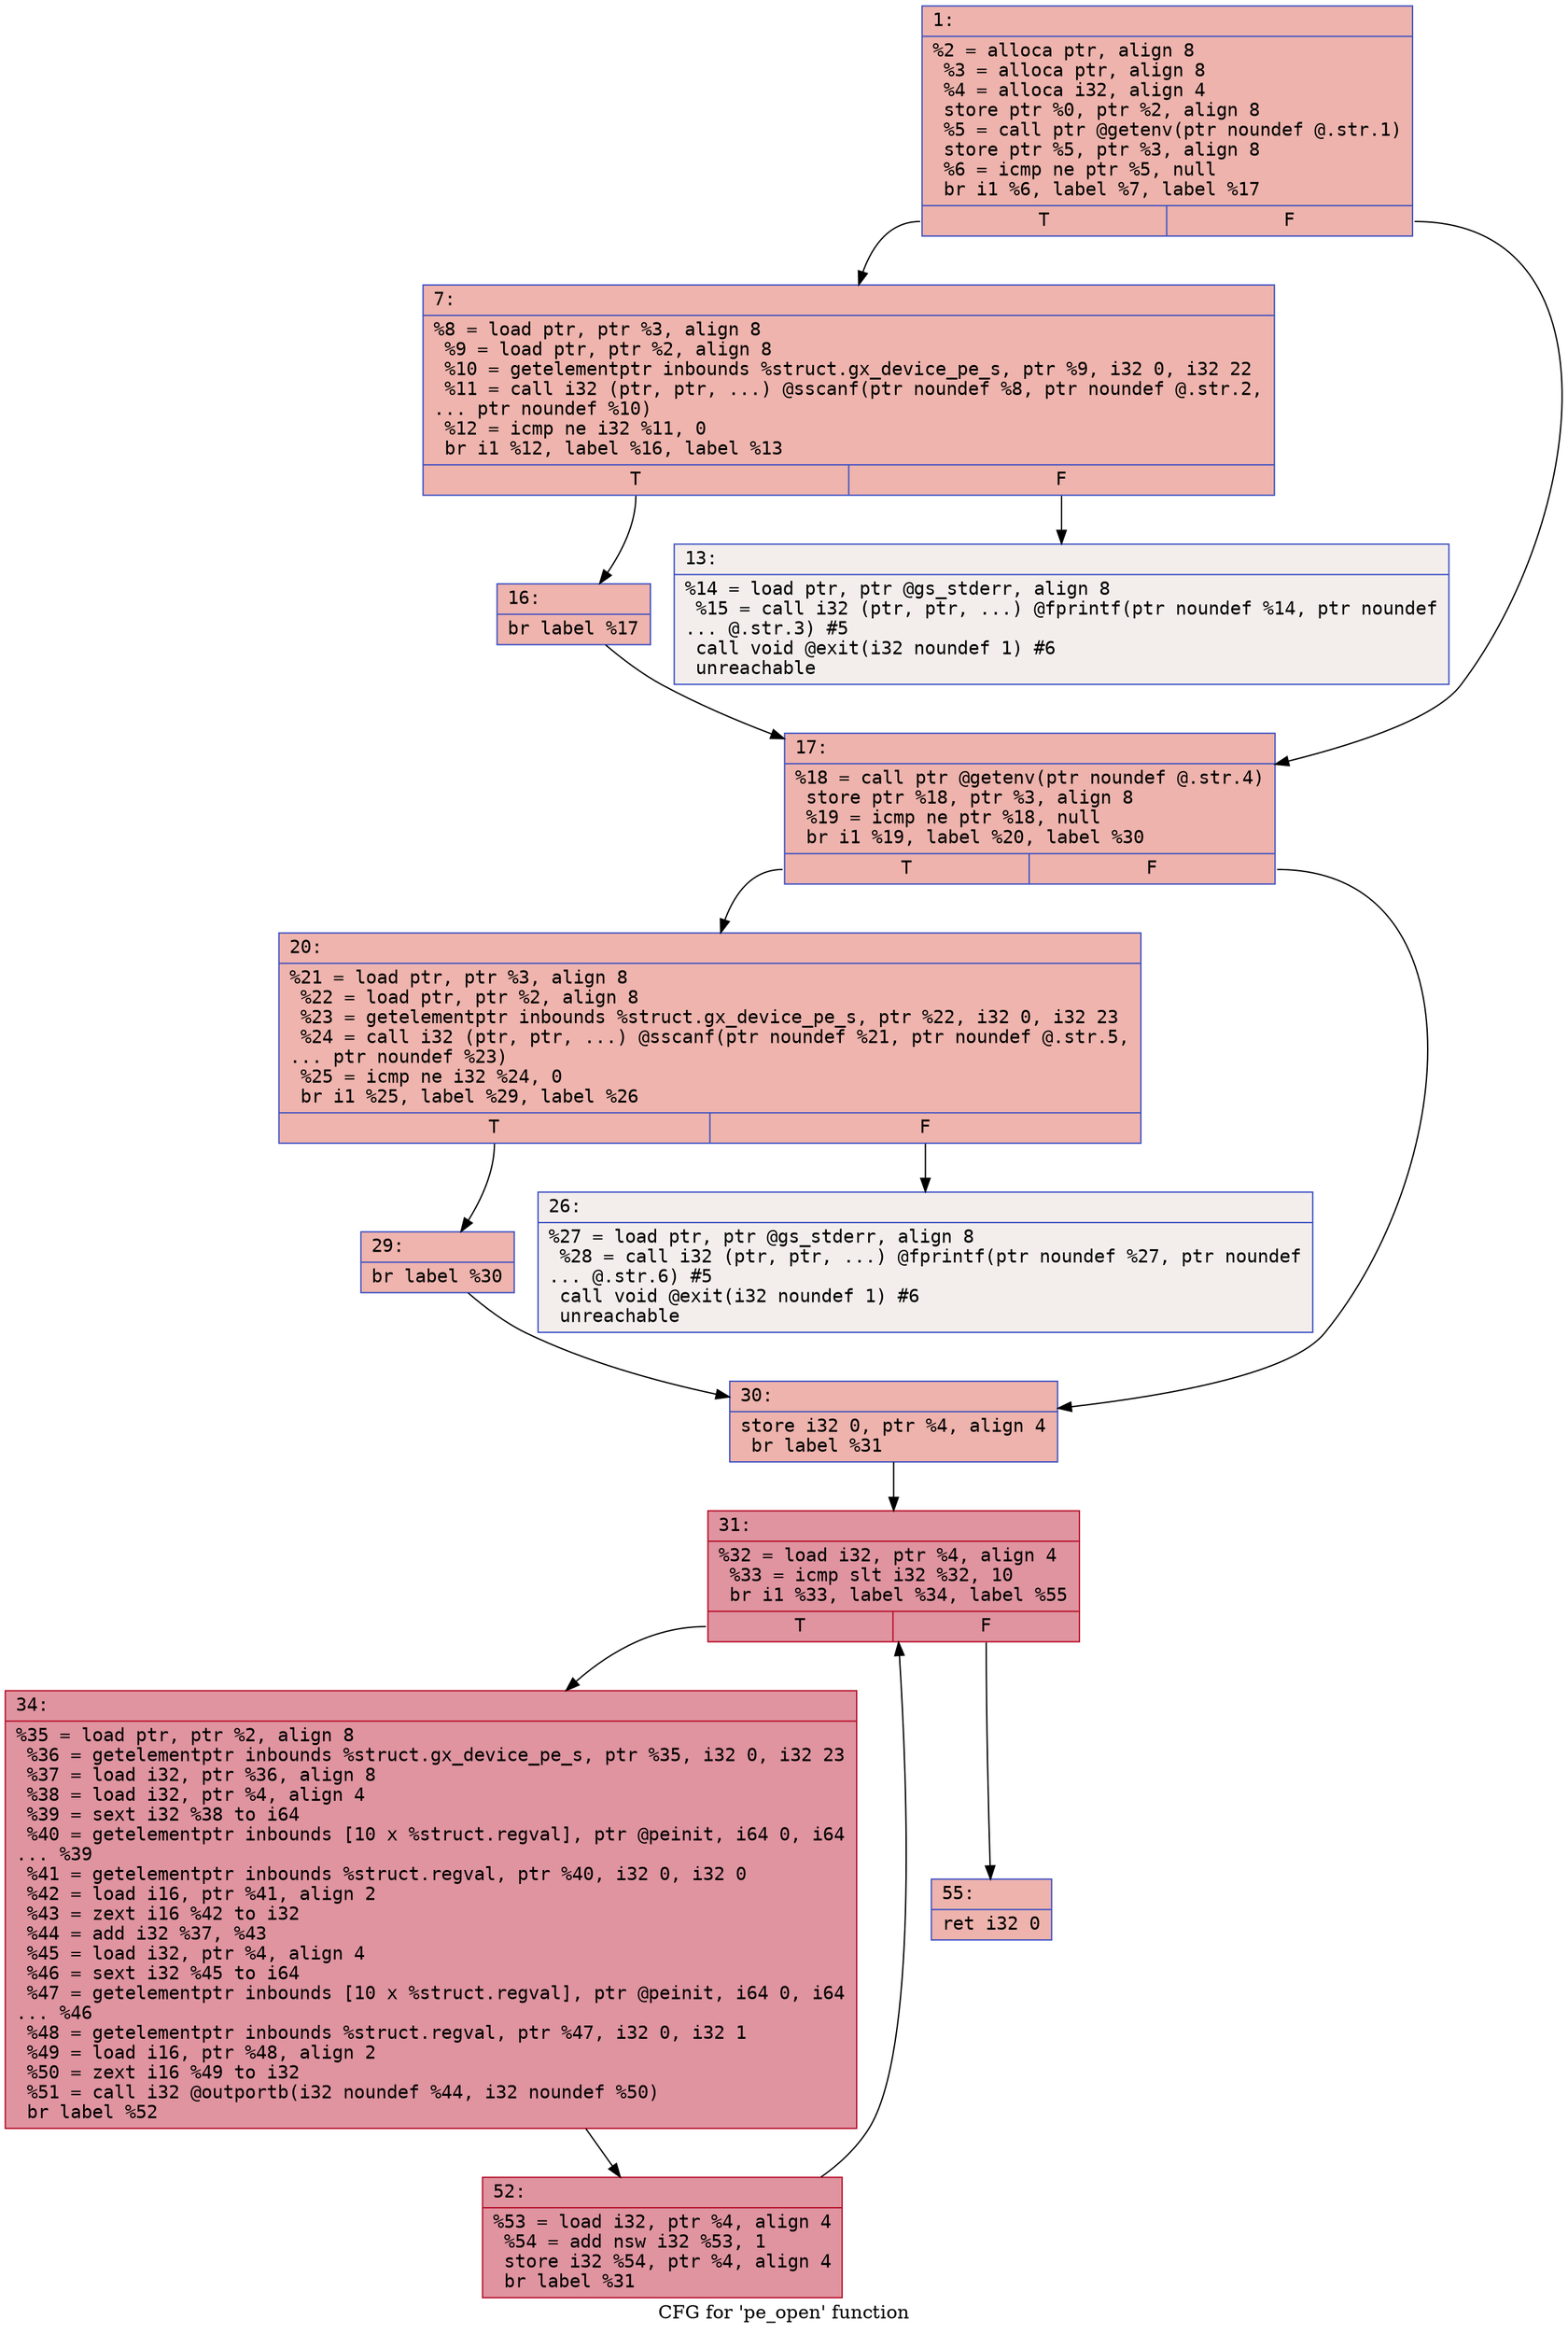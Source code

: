digraph "CFG for 'pe_open' function" {
	label="CFG for 'pe_open' function";

	Node0x600001286080 [shape=record,color="#3d50c3ff", style=filled, fillcolor="#d6524470" fontname="Courier",label="{1:\l|  %2 = alloca ptr, align 8\l  %3 = alloca ptr, align 8\l  %4 = alloca i32, align 4\l  store ptr %0, ptr %2, align 8\l  %5 = call ptr @getenv(ptr noundef @.str.1)\l  store ptr %5, ptr %3, align 8\l  %6 = icmp ne ptr %5, null\l  br i1 %6, label %7, label %17\l|{<s0>T|<s1>F}}"];
	Node0x600001286080:s0 -> Node0x6000012860d0[tooltip="1 -> 7\nProbability 62.50%" ];
	Node0x600001286080:s1 -> Node0x6000012861c0[tooltip="1 -> 17\nProbability 37.50%" ];
	Node0x6000012860d0 [shape=record,color="#3d50c3ff", style=filled, fillcolor="#d8564670" fontname="Courier",label="{7:\l|  %8 = load ptr, ptr %3, align 8\l  %9 = load ptr, ptr %2, align 8\l  %10 = getelementptr inbounds %struct.gx_device_pe_s, ptr %9, i32 0, i32 22\l  %11 = call i32 (ptr, ptr, ...) @sscanf(ptr noundef %8, ptr noundef @.str.2,\l... ptr noundef %10)\l  %12 = icmp ne i32 %11, 0\l  br i1 %12, label %16, label %13\l|{<s0>T|<s1>F}}"];
	Node0x6000012860d0:s0 -> Node0x600001286170[tooltip="7 -> 16\nProbability 100.00%" ];
	Node0x6000012860d0:s1 -> Node0x600001286120[tooltip="7 -> 13\nProbability 0.00%" ];
	Node0x600001286120 [shape=record,color="#3d50c3ff", style=filled, fillcolor="#e3d9d370" fontname="Courier",label="{13:\l|  %14 = load ptr, ptr @gs_stderr, align 8\l  %15 = call i32 (ptr, ptr, ...) @fprintf(ptr noundef %14, ptr noundef\l... @.str.3) #5\l  call void @exit(i32 noundef 1) #6\l  unreachable\l}"];
	Node0x600001286170 [shape=record,color="#3d50c3ff", style=filled, fillcolor="#d8564670" fontname="Courier",label="{16:\l|  br label %17\l}"];
	Node0x600001286170 -> Node0x6000012861c0[tooltip="16 -> 17\nProbability 100.00%" ];
	Node0x6000012861c0 [shape=record,color="#3d50c3ff", style=filled, fillcolor="#d6524470" fontname="Courier",label="{17:\l|  %18 = call ptr @getenv(ptr noundef @.str.4)\l  store ptr %18, ptr %3, align 8\l  %19 = icmp ne ptr %18, null\l  br i1 %19, label %20, label %30\l|{<s0>T|<s1>F}}"];
	Node0x6000012861c0:s0 -> Node0x600001286210[tooltip="17 -> 20\nProbability 62.50%" ];
	Node0x6000012861c0:s1 -> Node0x600001286300[tooltip="17 -> 30\nProbability 37.50%" ];
	Node0x600001286210 [shape=record,color="#3d50c3ff", style=filled, fillcolor="#d8564670" fontname="Courier",label="{20:\l|  %21 = load ptr, ptr %3, align 8\l  %22 = load ptr, ptr %2, align 8\l  %23 = getelementptr inbounds %struct.gx_device_pe_s, ptr %22, i32 0, i32 23\l  %24 = call i32 (ptr, ptr, ...) @sscanf(ptr noundef %21, ptr noundef @.str.5,\l... ptr noundef %23)\l  %25 = icmp ne i32 %24, 0\l  br i1 %25, label %29, label %26\l|{<s0>T|<s1>F}}"];
	Node0x600001286210:s0 -> Node0x6000012862b0[tooltip="20 -> 29\nProbability 100.00%" ];
	Node0x600001286210:s1 -> Node0x600001286260[tooltip="20 -> 26\nProbability 0.00%" ];
	Node0x600001286260 [shape=record,color="#3d50c3ff", style=filled, fillcolor="#e3d9d370" fontname="Courier",label="{26:\l|  %27 = load ptr, ptr @gs_stderr, align 8\l  %28 = call i32 (ptr, ptr, ...) @fprintf(ptr noundef %27, ptr noundef\l... @.str.6) #5\l  call void @exit(i32 noundef 1) #6\l  unreachable\l}"];
	Node0x6000012862b0 [shape=record,color="#3d50c3ff", style=filled, fillcolor="#d8564670" fontname="Courier",label="{29:\l|  br label %30\l}"];
	Node0x6000012862b0 -> Node0x600001286300[tooltip="29 -> 30\nProbability 100.00%" ];
	Node0x600001286300 [shape=record,color="#3d50c3ff", style=filled, fillcolor="#d6524470" fontname="Courier",label="{30:\l|  store i32 0, ptr %4, align 4\l  br label %31\l}"];
	Node0x600001286300 -> Node0x600001286350[tooltip="30 -> 31\nProbability 100.00%" ];
	Node0x600001286350 [shape=record,color="#b70d28ff", style=filled, fillcolor="#b70d2870" fontname="Courier",label="{31:\l|  %32 = load i32, ptr %4, align 4\l  %33 = icmp slt i32 %32, 10\l  br i1 %33, label %34, label %55\l|{<s0>T|<s1>F}}"];
	Node0x600001286350:s0 -> Node0x6000012863a0[tooltip="31 -> 34\nProbability 96.88%" ];
	Node0x600001286350:s1 -> Node0x600001286440[tooltip="31 -> 55\nProbability 3.12%" ];
	Node0x6000012863a0 [shape=record,color="#b70d28ff", style=filled, fillcolor="#b70d2870" fontname="Courier",label="{34:\l|  %35 = load ptr, ptr %2, align 8\l  %36 = getelementptr inbounds %struct.gx_device_pe_s, ptr %35, i32 0, i32 23\l  %37 = load i32, ptr %36, align 8\l  %38 = load i32, ptr %4, align 4\l  %39 = sext i32 %38 to i64\l  %40 = getelementptr inbounds [10 x %struct.regval], ptr @peinit, i64 0, i64\l... %39\l  %41 = getelementptr inbounds %struct.regval, ptr %40, i32 0, i32 0\l  %42 = load i16, ptr %41, align 2\l  %43 = zext i16 %42 to i32\l  %44 = add i32 %37, %43\l  %45 = load i32, ptr %4, align 4\l  %46 = sext i32 %45 to i64\l  %47 = getelementptr inbounds [10 x %struct.regval], ptr @peinit, i64 0, i64\l... %46\l  %48 = getelementptr inbounds %struct.regval, ptr %47, i32 0, i32 1\l  %49 = load i16, ptr %48, align 2\l  %50 = zext i16 %49 to i32\l  %51 = call i32 @outportb(i32 noundef %44, i32 noundef %50)\l  br label %52\l}"];
	Node0x6000012863a0 -> Node0x6000012863f0[tooltip="34 -> 52\nProbability 100.00%" ];
	Node0x6000012863f0 [shape=record,color="#b70d28ff", style=filled, fillcolor="#b70d2870" fontname="Courier",label="{52:\l|  %53 = load i32, ptr %4, align 4\l  %54 = add nsw i32 %53, 1\l  store i32 %54, ptr %4, align 4\l  br label %31\l}"];
	Node0x6000012863f0 -> Node0x600001286350[tooltip="52 -> 31\nProbability 100.00%" ];
	Node0x600001286440 [shape=record,color="#3d50c3ff", style=filled, fillcolor="#d6524470" fontname="Courier",label="{55:\l|  ret i32 0\l}"];
}
